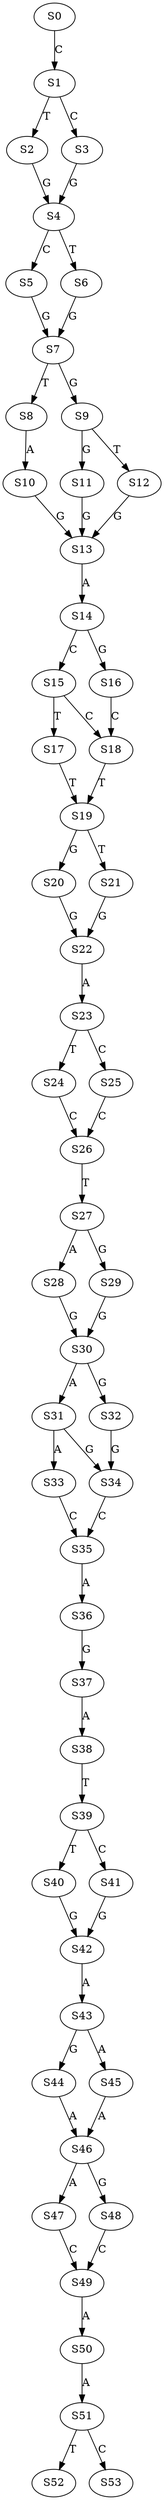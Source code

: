 strict digraph  {
	S0 -> S1 [ label = C ];
	S1 -> S2 [ label = T ];
	S1 -> S3 [ label = C ];
	S2 -> S4 [ label = G ];
	S3 -> S4 [ label = G ];
	S4 -> S5 [ label = C ];
	S4 -> S6 [ label = T ];
	S5 -> S7 [ label = G ];
	S6 -> S7 [ label = G ];
	S7 -> S8 [ label = T ];
	S7 -> S9 [ label = G ];
	S8 -> S10 [ label = A ];
	S9 -> S11 [ label = G ];
	S9 -> S12 [ label = T ];
	S10 -> S13 [ label = G ];
	S11 -> S13 [ label = G ];
	S12 -> S13 [ label = G ];
	S13 -> S14 [ label = A ];
	S14 -> S15 [ label = C ];
	S14 -> S16 [ label = G ];
	S15 -> S17 [ label = T ];
	S15 -> S18 [ label = C ];
	S16 -> S18 [ label = C ];
	S17 -> S19 [ label = T ];
	S18 -> S19 [ label = T ];
	S19 -> S20 [ label = G ];
	S19 -> S21 [ label = T ];
	S20 -> S22 [ label = G ];
	S21 -> S22 [ label = G ];
	S22 -> S23 [ label = A ];
	S23 -> S24 [ label = T ];
	S23 -> S25 [ label = C ];
	S24 -> S26 [ label = C ];
	S25 -> S26 [ label = C ];
	S26 -> S27 [ label = T ];
	S27 -> S28 [ label = A ];
	S27 -> S29 [ label = G ];
	S28 -> S30 [ label = G ];
	S29 -> S30 [ label = G ];
	S30 -> S31 [ label = A ];
	S30 -> S32 [ label = G ];
	S31 -> S33 [ label = A ];
	S31 -> S34 [ label = G ];
	S32 -> S34 [ label = G ];
	S33 -> S35 [ label = C ];
	S34 -> S35 [ label = C ];
	S35 -> S36 [ label = A ];
	S36 -> S37 [ label = G ];
	S37 -> S38 [ label = A ];
	S38 -> S39 [ label = T ];
	S39 -> S40 [ label = T ];
	S39 -> S41 [ label = C ];
	S40 -> S42 [ label = G ];
	S41 -> S42 [ label = G ];
	S42 -> S43 [ label = A ];
	S43 -> S44 [ label = G ];
	S43 -> S45 [ label = A ];
	S44 -> S46 [ label = A ];
	S45 -> S46 [ label = A ];
	S46 -> S47 [ label = A ];
	S46 -> S48 [ label = G ];
	S47 -> S49 [ label = C ];
	S48 -> S49 [ label = C ];
	S49 -> S50 [ label = A ];
	S50 -> S51 [ label = A ];
	S51 -> S52 [ label = T ];
	S51 -> S53 [ label = C ];
}
